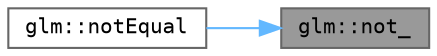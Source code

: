 digraph "glm::not_"
{
 // LATEX_PDF_SIZE
  bgcolor="transparent";
  edge [fontname=Terminal,fontsize=10,labelfontname=Helvetica,labelfontsize=10];
  node [fontname=Terminal,fontsize=10,shape=box,height=0.2,width=0.4];
  rankdir="RL";
  Node1 [label="glm::not_",height=0.2,width=0.4,color="gray40", fillcolor="grey60", style="filled", fontcolor="black",tooltip=" "];
  Node1 -> Node2 [dir="back",color="steelblue1",style="solid"];
  Node2 [label="glm::notEqual",height=0.2,width=0.4,color="grey40", fillcolor="white", style="filled",URL="$group__ext__vector__relational.html#gacb84fd38378e9945afa8d6b26fcaa1a2",tooltip=" "];
}
